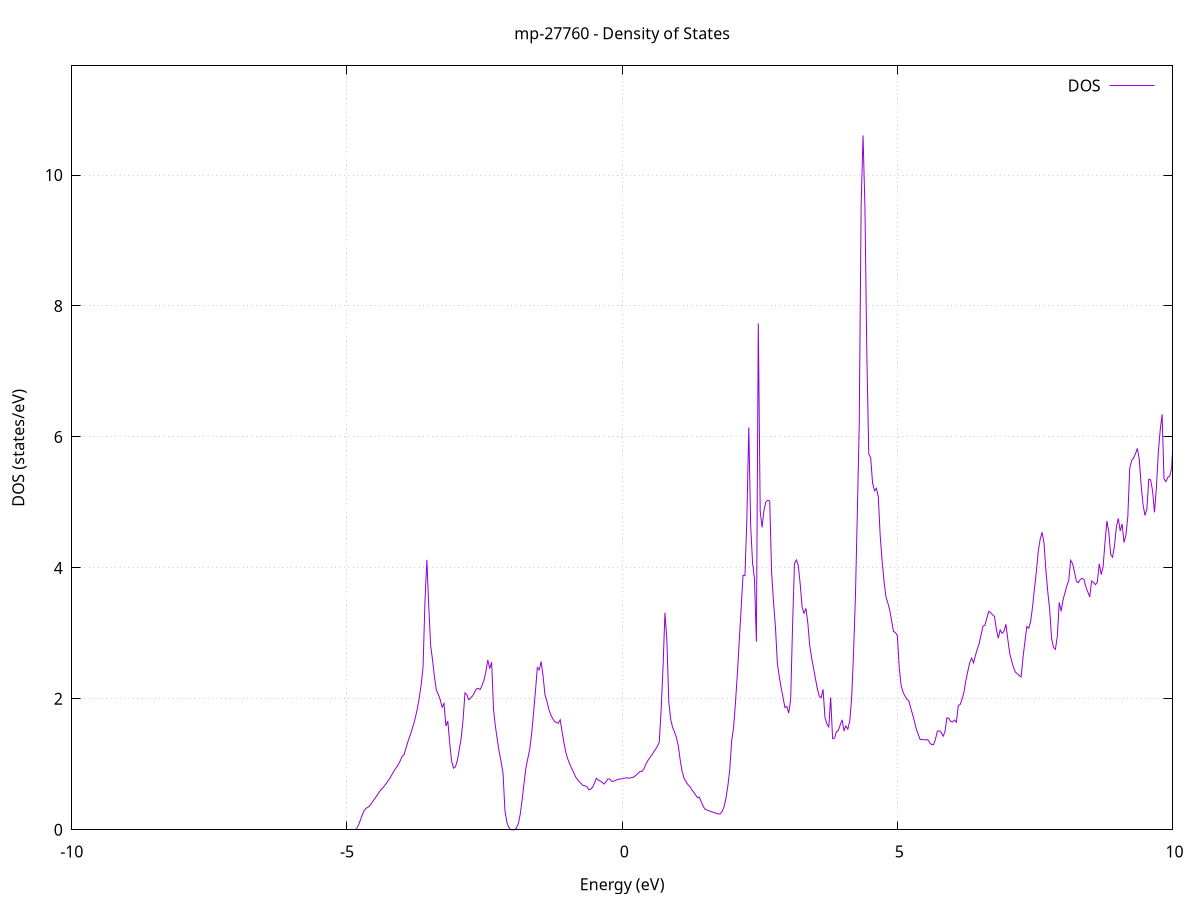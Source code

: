 set title 'mp-27760 - Density of States'
set xlabel 'Energy (eV)'
set ylabel 'DOS (states/eV)'
set grid
set xrange [-10:10]
set yrange [0:11.667]
set xzeroaxis lt -1
set terminal png size 800,600
set output 'mp-27760_dos_gnuplot.png'
plot '-' using 1:2 with lines title 'DOS'
-32.655100 0.000000
-32.620500 0.000000
-32.585900 0.000000
-32.551300 0.000000
-32.516700 0.000000
-32.482100 0.000000
-32.447500 0.000000
-32.412900 0.000000
-32.378300 0.000000
-32.343600 0.000000
-32.309000 0.000000
-32.274400 0.000000
-32.239800 0.000000
-32.205200 0.000000
-32.170600 0.000000
-32.136000 0.000000
-32.101400 0.000000
-32.066800 0.000000
-32.032200 0.000000
-31.997500 0.000000
-31.962900 0.000000
-31.928300 0.000000
-31.893700 0.000000
-31.859100 0.000000
-31.824500 0.000000
-31.789900 0.000000
-31.755300 0.000000
-31.720700 0.000000
-31.686100 0.000000
-31.651400 0.000000
-31.616800 0.000000
-31.582200 0.000000
-31.547600 0.000000
-31.513000 0.000000
-31.478400 0.000000
-31.443800 0.000000
-31.409200 0.000000
-31.374600 0.000000
-31.340000 0.000000
-31.305400 0.000000
-31.270700 0.000000
-31.236100 0.000000
-31.201500 0.000000
-31.166900 0.000000
-31.132300 0.000000
-31.097700 0.000000
-31.063100 0.000000
-31.028500 0.000000
-30.993900 0.000000
-30.959300 0.000000
-30.924600 0.000000
-30.890000 0.000000
-30.855400 0.000000
-30.820800 0.000000
-30.786200 0.000000
-30.751600 0.000000
-30.717000 0.000000
-30.682400 0.000000
-30.647800 0.000000
-30.613200 0.000000
-30.578500 0.000000
-30.543900 0.000000
-30.509300 0.000000
-30.474700 0.000000
-30.440100 0.000000
-30.405500 0.000000
-30.370900 0.000000
-30.336300 0.000000
-30.301700 0.000000
-30.267100 0.000000
-30.232400 0.000000
-30.197800 0.000000
-30.163200 0.000000
-30.128600 0.000000
-30.094000 0.000000
-30.059400 0.000000
-30.024800 0.000000
-29.990200 0.000000
-29.955600 0.000000
-29.921000 0.000000
-29.886400 0.000000
-29.851700 0.000000
-29.817100 0.000000
-29.782500 0.000000
-29.747900 0.000000
-29.713300 0.000000
-29.678700 0.000000
-29.644100 0.000000
-29.609500 0.000000
-29.574900 0.000000
-29.540300 0.000000
-29.505600 20.066400
-29.471000 0.000000
-29.436400 0.000000
-29.401800 0.000000
-29.367200 0.000000
-29.332600 0.000000
-29.298000 0.000000
-29.263400 0.000000
-29.228800 0.000000
-29.194200 0.000000
-29.159500 0.000000
-29.124900 0.000000
-29.090300 0.000000
-29.055700 0.000000
-29.021100 0.000000
-28.986500 0.000000
-28.951900 0.000000
-28.917300 0.000000
-28.882700 0.000000
-28.848100 0.000000
-28.813400 0.000000
-28.778800 0.000000
-28.744200 0.000000
-28.709600 0.000000
-28.675000 0.000000
-28.640400 0.000000
-28.605800 0.000000
-28.571200 0.000000
-28.536600 0.000000
-28.502000 0.000000
-28.467300 0.000000
-28.432700 0.000000
-28.398100 0.000000
-28.363500 0.000000
-28.328900 0.000000
-28.294300 0.000000
-28.259700 0.000000
-28.225100 0.000000
-28.190500 0.000000
-28.155900 0.000000
-28.121300 0.000000
-28.086600 0.000000
-28.052000 0.000000
-28.017400 0.000000
-27.982800 0.000000
-27.948200 0.000000
-27.913600 0.000000
-27.879000 0.000000
-27.844400 0.000000
-27.809800 0.000000
-27.775200 0.000000
-27.740500 0.000000
-27.705900 0.000000
-27.671300 0.000000
-27.636700 0.000000
-27.602100 0.000000
-27.567500 0.000000
-27.532900 0.000000
-27.498300 0.000000
-27.463700 0.000000
-27.429100 0.000000
-27.394400 0.000000
-27.359800 0.000000
-27.325200 0.000000
-27.290600 0.000000
-27.256000 0.000000
-27.221400 0.000000
-27.186800 0.000000
-27.152200 0.000000
-27.117600 0.000000
-27.083000 0.000000
-27.048300 0.000000
-27.013700 0.000000
-26.979100 0.000000
-26.944500 0.000000
-26.909900 0.000000
-26.875300 0.000000
-26.840700 0.000000
-26.806100 0.000000
-26.771500 0.000000
-26.736900 0.000000
-26.702300 0.000000
-26.667600 0.000000
-26.633000 0.000000
-26.598400 0.000000
-26.563800 0.000000
-26.529200 0.000000
-26.494600 0.000000
-26.460000 0.000000
-26.425400 0.000000
-26.390800 0.000000
-26.356200 0.000000
-26.321500 0.000000
-26.286900 0.000000
-26.252300 0.000000
-26.217700 0.000000
-26.183100 0.000000
-26.148500 0.000000
-26.113900 0.000000
-26.079300 0.000000
-26.044700 0.000000
-26.010100 0.000000
-25.975400 0.000000
-25.940800 0.000000
-25.906200 0.000000
-25.871600 0.000000
-25.837000 0.000000
-25.802400 0.000000
-25.767800 0.000000
-25.733200 0.000000
-25.698600 0.000000
-25.664000 0.000000
-25.629300 0.000000
-25.594700 0.000000
-25.560100 0.000000
-25.525500 0.000000
-25.490900 0.000000
-25.456300 0.000000
-25.421700 0.000000
-25.387100 0.000000
-25.352500 0.000000
-25.317900 0.000000
-25.283200 0.000000
-25.248600 0.000000
-25.214000 0.000000
-25.179400 0.000000
-25.144800 0.000000
-25.110200 0.000000
-25.075600 0.000000
-25.041000 0.000000
-25.006400 0.000000
-24.971800 0.000000
-24.937200 0.000000
-24.902500 0.000000
-24.867900 0.000000
-24.833300 0.000000
-24.798700 0.000000
-24.764100 0.000000
-24.729500 0.000000
-24.694900 0.000000
-24.660300 0.000000
-24.625700 0.000000
-24.591100 0.000000
-24.556400 0.000000
-24.521800 0.000000
-24.487200 0.000000
-24.452600 0.000000
-24.418000 0.000000
-24.383400 0.000000
-24.348800 0.000000
-24.314200 0.000000
-24.279600 0.000000
-24.245000 0.000000
-24.210300 0.000000
-24.175700 0.000000
-24.141100 0.000000
-24.106500 0.000000
-24.071900 0.000000
-24.037300 0.000000
-24.002700 0.000000
-23.968100 0.000000
-23.933500 0.000000
-23.898900 0.000000
-23.864200 0.000000
-23.829600 0.000000
-23.795000 0.000000
-23.760400 0.000000
-23.725800 0.000000
-23.691200 0.000000
-23.656600 0.000000
-23.622000 0.000000
-23.587400 0.000000
-23.552800 0.000000
-23.518200 0.000000
-23.483500 0.000000
-23.448900 0.000000
-23.414300 0.000000
-23.379700 0.000000
-23.345100 0.000000
-23.310500 0.000000
-23.275900 0.000000
-23.241300 0.000000
-23.206700 0.000000
-23.172100 0.000000
-23.137400 0.000000
-23.102800 0.000000
-23.068200 0.000000
-23.033600 0.000000
-22.999000 0.000000
-22.964400 0.000000
-22.929800 0.000000
-22.895200 0.000000
-22.860600 0.000000
-22.826000 0.000000
-22.791300 0.000000
-22.756700 0.000000
-22.722100 0.000000
-22.687500 0.000000
-22.652900 0.000000
-22.618300 0.000000
-22.583700 0.000000
-22.549100 0.000000
-22.514500 0.000000
-22.479900 0.000000
-22.445200 0.000000
-22.410600 0.000000
-22.376000 0.000000
-22.341400 0.000000
-22.306800 0.000000
-22.272200 0.000000
-22.237600 0.000000
-22.203000 0.000000
-22.168400 0.000000
-22.133800 0.000000
-22.099100 0.000000
-22.064500 0.000000
-22.029900 0.000000
-21.995300 0.000000
-21.960700 0.000000
-21.926100 0.000000
-21.891500 0.000000
-21.856900 0.000000
-21.822300 0.000000
-21.787700 0.000000
-21.753100 0.000000
-21.718400 0.000000
-21.683800 0.000000
-21.649200 0.000000
-21.614600 0.000000
-21.580000 0.000000
-21.545400 0.000000
-21.510800 0.000000
-21.476200 0.000000
-21.441600 0.000000
-21.407000 0.000000
-21.372300 0.000000
-21.337700 0.000000
-21.303100 0.000000
-21.268500 0.000000
-21.233900 0.000000
-21.199300 0.000000
-21.164700 0.000000
-21.130100 0.000000
-21.095500 0.000000
-21.060900 0.000000
-21.026200 0.000000
-20.991600 0.000000
-20.957000 0.000000
-20.922400 0.000000
-20.887800 0.000000
-20.853200 0.000000
-20.818600 0.000000
-20.784000 0.000000
-20.749400 0.000000
-20.714800 0.000000
-20.680100 0.000000
-20.645500 0.000000
-20.610900 0.000000
-20.576300 0.000000
-20.541700 0.000000
-20.507100 0.000000
-20.472500 0.000000
-20.437900 0.000000
-20.403300 0.000000
-20.368700 0.000000
-20.334100 0.000000
-20.299400 0.000000
-20.264800 0.000000
-20.230200 0.000000
-20.195600 0.000000
-20.161000 0.000000
-20.126400 0.000000
-20.091800 0.000000
-20.057200 0.000000
-20.022600 0.000000
-19.988000 0.000000
-19.953300 0.000000
-19.918700 0.000000
-19.884100 0.000000
-19.849500 0.000000
-19.814900 0.000000
-19.780300 0.000000
-19.745700 0.000000
-19.711100 0.000000
-19.676500 0.000000
-19.641900 0.000000
-19.607200 0.000000
-19.572600 0.000000
-19.538000 0.000000
-19.503400 0.000000
-19.468800 0.000000
-19.434200 0.000000
-19.399600 0.000000
-19.365000 0.000000
-19.330400 0.000000
-19.295800 0.000000
-19.261100 0.000000
-19.226500 0.000000
-19.191900 0.000000
-19.157300 0.000000
-19.122700 0.000000
-19.088100 0.000000
-19.053500 0.000000
-19.018900 0.000000
-18.984300 0.000000
-18.949700 0.000000
-18.915000 0.000000
-18.880400 0.000000
-18.845800 0.000000
-18.811200 0.000000
-18.776600 0.000000
-18.742000 0.000000
-18.707400 0.000000
-18.672800 0.000000
-18.638200 0.000000
-18.603600 0.000000
-18.569000 0.000000
-18.534300 0.000000
-18.499700 0.000000
-18.465100 0.000000
-18.430500 0.000000
-18.395900 0.000000
-18.361300 0.000000
-18.326700 0.000000
-18.292100 0.000000
-18.257500 0.000000
-18.222900 0.000000
-18.188200 0.000000
-18.153600 0.000000
-18.119000 0.000000
-18.084400 0.000000
-18.049800 0.000000
-18.015200 0.000000
-17.980600 0.000000
-17.946000 0.000000
-17.911400 0.000000
-17.876800 0.000000
-17.842100 0.000000
-17.807500 0.000000
-17.772900 0.000000
-17.738300 0.000000
-17.703700 0.000000
-17.669100 0.000000
-17.634500 0.000000
-17.599900 0.000000
-17.565300 0.000000
-17.530700 0.000000
-17.496000 0.000000
-17.461400 0.000000
-17.426800 0.000000
-17.392200 0.000000
-17.357600 0.000000
-17.323000 0.000000
-17.288400 0.000000
-17.253800 0.000000
-17.219200 0.000000
-17.184600 0.000000
-17.150000 0.000000
-17.115300 0.000000
-17.080700 0.000000
-17.046100 0.000000
-17.011500 0.000000
-16.976900 0.000000
-16.942300 0.000000
-16.907700 0.000000
-16.873100 0.000000
-16.838500 0.000000
-16.803900 0.000000
-16.769200 0.000000
-16.734600 0.000000
-16.700000 0.000000
-16.665400 0.000000
-16.630800 0.000000
-16.596200 0.000000
-16.561600 0.000000
-16.527000 0.000000
-16.492400 0.000000
-16.457800 0.000000
-16.423100 0.000000
-16.388500 0.000000
-16.353900 0.000000
-16.319300 0.000000
-16.284700 0.000000
-16.250100 0.000000
-16.215500 0.000000
-16.180900 0.000000
-16.146300 0.000000
-16.111700 0.000000
-16.077000 0.000000
-16.042400 0.000000
-16.007800 0.000000
-15.973200 0.000000
-15.938600 0.000000
-15.904000 0.000000
-15.869400 0.000000
-15.834800 0.000000
-15.800200 0.000000
-15.765600 0.000000
-15.730900 0.000000
-15.696300 0.000000
-15.661700 0.000000
-15.627100 0.000000
-15.592500 0.000000
-15.557900 0.000000
-15.523300 0.000000
-15.488700 0.000000
-15.454100 0.000000
-15.419500 0.000000
-15.384900 0.000000
-15.350200 0.000000
-15.315600 0.000000
-15.281000 0.000000
-15.246400 0.000000
-15.211800 0.000000
-15.177200 0.000000
-15.142600 0.000000
-15.108000 0.000000
-15.073400 0.000000
-15.038800 0.000000
-15.004100 0.000000
-14.969500 0.000000
-14.934900 0.000000
-14.900300 0.000000
-14.865700 0.000000
-14.831100 0.000000
-14.796500 0.000000
-14.761900 0.000000
-14.727300 0.000000
-14.692700 0.000000
-14.658000 0.000000
-14.623400 0.000000
-14.588800 0.000000
-14.554200 0.000000
-14.519600 0.000000
-14.485000 0.000000
-14.450400 0.000000
-14.415800 0.000000
-14.381200 0.000000
-14.346600 0.000000
-14.311900 0.000000
-14.277300 0.000000
-14.242700 0.000000
-14.208100 0.000000
-14.173500 0.000000
-14.138900 0.000000
-14.104300 0.000000
-14.069700 0.000000
-14.035100 0.000000
-14.000500 0.000000
-13.965900 0.000000
-13.931200 0.000000
-13.896600 0.000000
-13.862000 0.000000
-13.827400 0.000000
-13.792800 0.000000
-13.758200 0.000000
-13.723600 0.000000
-13.689000 0.000000
-13.654400 0.000000
-13.619800 0.000000
-13.585100 0.000000
-13.550500 0.000000
-13.515900 0.000000
-13.481300 0.000000
-13.446700 0.000000
-13.412100 0.000000
-13.377500 0.000000
-13.342900 0.000000
-13.308300 0.000000
-13.273700 0.000000
-13.239000 0.000000
-13.204400 0.000000
-13.169800 0.000000
-13.135200 0.000000
-13.100600 0.000000
-13.066000 0.000000
-13.031400 0.000000
-12.996800 0.000000
-12.962200 0.000000
-12.927600 0.000000
-12.892900 0.000000
-12.858300 0.000000
-12.823700 0.000000
-12.789100 0.000000
-12.754500 0.000000
-12.719900 0.000000
-12.685300 0.000000
-12.650700 0.000000
-12.616100 0.000000
-12.581500 0.000000
-12.546800 0.000000
-12.512200 0.000000
-12.477600 0.000000
-12.443000 0.000000
-12.408400 0.000000
-12.373800 0.000000
-12.339200 0.000000
-12.304600 0.000000
-12.270000 0.000000
-12.235400 0.000000
-12.200800 0.000000
-12.166100 0.000000
-12.131500 0.000000
-12.096900 0.000000
-12.062300 0.000000
-12.027700 0.000000
-11.993100 0.000000
-11.958500 0.000000
-11.923900 1.401100
-11.889300 11.338000
-11.854700 19.506200
-11.820000 36.933600
-11.785400 15.449100
-11.750800 21.981300
-11.716200 26.613300
-11.681600 26.625900
-11.647000 21.903800
-11.612400 46.840900
-11.577800 37.268300
-11.543200 50.231700
-11.508600 15.505500
-11.473900 0.000000
-11.439300 0.000000
-11.404700 0.000000
-11.370100 0.000000
-11.335500 0.000000
-11.300900 0.000000
-11.266300 0.000000
-11.231700 0.000000
-11.197100 0.000000
-11.162500 0.000000
-11.127800 0.000000
-11.093200 0.000000
-11.058600 0.000000
-11.024000 0.000000
-10.989400 0.000000
-10.954800 0.000000
-10.920200 0.000000
-10.885600 0.000000
-10.851000 0.000000
-10.816400 0.000000
-10.781800 0.000000
-10.747100 0.000000
-10.712500 0.000000
-10.677900 0.000000
-10.643300 0.000000
-10.608700 0.000000
-10.574100 0.000000
-10.539500 0.000000
-10.504900 0.000000
-10.470300 0.000000
-10.435700 0.000000
-10.401000 0.000000
-10.366400 0.000000
-10.331800 0.000000
-10.297200 0.000000
-10.262600 0.000000
-10.228000 0.000000
-10.193400 0.000000
-10.158800 0.000000
-10.124200 0.000000
-10.089600 0.000000
-10.054900 0.000000
-10.020300 0.000000
-9.985700 0.000000
-9.951100 0.000000
-9.916500 0.000000
-9.881900 0.000000
-9.847300 0.000000
-9.812700 0.000000
-9.778100 0.000000
-9.743500 0.000000
-9.708800 0.000000
-9.674200 0.000000
-9.639600 0.000000
-9.605000 0.000000
-9.570400 0.000000
-9.535800 0.000000
-9.501200 0.000000
-9.466600 0.000000
-9.432000 0.000000
-9.397400 0.000000
-9.362700 0.000000
-9.328100 0.000000
-9.293500 0.000000
-9.258900 0.000000
-9.224300 0.000000
-9.189700 0.000000
-9.155100 0.000000
-9.120500 0.000000
-9.085900 0.000000
-9.051300 0.000000
-9.016700 0.000000
-8.982000 0.000000
-8.947400 0.000000
-8.912800 0.000000
-8.878200 0.000000
-8.843600 0.000000
-8.809000 0.000000
-8.774400 0.000000
-8.739800 0.000000
-8.705200 0.000000
-8.670600 0.000000
-8.635900 0.000000
-8.601300 0.000000
-8.566700 0.000000
-8.532100 0.000000
-8.497500 0.000000
-8.462900 0.000000
-8.428300 0.000000
-8.393700 0.000000
-8.359100 0.000000
-8.324500 0.000000
-8.289800 0.000000
-8.255200 0.000000
-8.220600 0.000000
-8.186000 0.000000
-8.151400 0.000000
-8.116800 0.000000
-8.082200 0.000000
-8.047600 0.000000
-8.013000 0.000000
-7.978400 0.000000
-7.943700 0.000000
-7.909100 0.000000
-7.874500 0.000000
-7.839900 0.000000
-7.805300 0.000000
-7.770700 0.000000
-7.736100 0.000000
-7.701500 0.000000
-7.666900 0.000000
-7.632300 0.000000
-7.597700 0.000000
-7.563000 0.000000
-7.528400 0.000000
-7.493800 0.000000
-7.459200 0.000000
-7.424600 0.000000
-7.390000 0.000000
-7.355400 0.000000
-7.320800 0.000000
-7.286200 0.000000
-7.251600 0.000000
-7.216900 0.000000
-7.182300 0.000000
-7.147700 0.000000
-7.113100 0.000000
-7.078500 0.000000
-7.043900 0.000000
-7.009300 0.000000
-6.974700 0.000000
-6.940100 0.000000
-6.905500 0.000000
-6.870800 0.000000
-6.836200 0.000000
-6.801600 0.000000
-6.767000 0.000000
-6.732400 0.000000
-6.697800 0.000000
-6.663200 0.000000
-6.628600 0.000000
-6.594000 0.000000
-6.559400 0.000000
-6.524700 0.000000
-6.490100 0.000000
-6.455500 0.000000
-6.420900 0.000000
-6.386300 0.000000
-6.351700 0.000000
-6.317100 0.000000
-6.282500 0.000000
-6.247900 0.000000
-6.213300 0.000000
-6.178600 0.000000
-6.144000 0.000000
-6.109400 0.000000
-6.074800 0.000000
-6.040200 0.000000
-6.005600 0.000000
-5.971000 0.000000
-5.936400 0.000000
-5.901800 0.000000
-5.867200 0.000000
-5.832600 0.000000
-5.797900 0.000000
-5.763300 0.000000
-5.728700 0.000000
-5.694100 0.000000
-5.659500 0.000000
-5.624900 0.000000
-5.590300 0.000000
-5.555700 0.000000
-5.521100 0.000000
-5.486500 0.000000
-5.451800 0.000000
-5.417200 0.000000
-5.382600 0.000000
-5.348000 0.000000
-5.313400 0.000000
-5.278800 0.000000
-5.244200 0.000000
-5.209600 0.000000
-5.175000 0.000000
-5.140400 0.000000
-5.105700 0.000000
-5.071100 0.000000
-5.036500 0.000000
-5.001900 0.000000
-4.967300 0.000000
-4.932700 0.000000
-4.898100 0.000000
-4.863500 0.000000
-4.828900 0.010100
-4.794300 0.065300
-4.759600 0.138100
-4.725000 0.221000
-4.690400 0.289700
-4.655800 0.328200
-4.621200 0.341600
-4.586600 0.368600
-4.552000 0.408100
-4.517400 0.450000
-4.482800 0.489000
-4.448200 0.532200
-4.413500 0.578200
-4.378900 0.615300
-4.344300 0.644900
-4.309700 0.682400
-4.275100 0.721100
-4.240500 0.762700
-4.205900 0.808300
-4.171300 0.861400
-4.136700 0.909900
-4.102100 0.953800
-4.067500 0.996300
-4.032800 1.051100
-3.998200 1.121900
-3.963600 1.144900
-3.929000 1.245500
-3.894400 1.340800
-3.859800 1.424300
-3.825200 1.511700
-3.790600 1.605200
-3.756000 1.720000
-3.721400 1.848000
-3.686700 2.016400
-3.652100 2.209800
-3.617500 2.483600
-3.582900 3.483500
-3.548300 4.123500
-3.513700 3.411300
-3.479100 2.811600
-3.444500 2.589200
-3.409900 2.328800
-3.375300 2.132500
-3.340600 2.069500
-3.306000 1.986600
-3.271400 1.872300
-3.236800 1.929300
-3.202200 1.586000
-3.167600 1.659700
-3.133000 1.320100
-3.098400 1.049000
-3.063800 0.940400
-3.029200 0.961300
-2.994500 1.056200
-2.959900 1.223700
-2.925300 1.397900
-2.890700 1.675900
-2.856100 2.090200
-2.821500 2.061900
-2.786900 1.984700
-2.752300 2.015200
-2.717700 2.043100
-2.683100 2.096300
-2.648500 2.150300
-2.613800 2.161100
-2.579200 2.141300
-2.544600 2.207100
-2.510000 2.288300
-2.475400 2.417900
-2.440800 2.594000
-2.406200 2.462400
-2.371600 2.559100
-2.337000 1.841900
-2.302400 1.576000
-2.267700 1.373200
-2.233100 1.184000
-2.198500 1.037400
-2.163900 0.858500
-2.129300 0.289400
-2.094700 0.114200
-2.060100 0.036700
-2.025500 0.002000
-1.990900 0.000000
-1.956300 0.000300
-1.921600 0.025500
-1.887000 0.090800
-1.852400 0.234600
-1.817800 0.450100
-1.783200 0.706800
-1.748600 0.947100
-1.714000 1.087700
-1.679400 1.230700
-1.644800 1.466700
-1.610200 1.779800
-1.575500 2.116500
-1.540900 2.478600
-1.506300 2.442000
-1.471700 2.570300
-1.437100 2.351700
-1.402500 2.062600
-1.367900 1.965300
-1.333300 1.845200
-1.298700 1.757500
-1.264100 1.702900
-1.229400 1.654700
-1.194800 1.639400
-1.160200 1.627000
-1.125600 1.679400
-1.091000 1.495700
-1.056400 1.322900
-1.021800 1.177100
-0.987200 1.079300
-0.952600 1.005300
-0.918000 0.938300
-0.883400 0.877100
-0.848700 0.811000
-0.814100 0.770400
-0.779500 0.732600
-0.744900 0.706400
-0.710300 0.677200
-0.675700 0.670800
-0.641100 0.658900
-0.606500 0.612200
-0.571900 0.617400
-0.537300 0.651100
-0.502600 0.711600
-0.468000 0.786700
-0.433400 0.758800
-0.398800 0.746200
-0.364200 0.725300
-0.329600 0.698600
-0.295000 0.730800
-0.260400 0.774600
-0.225800 0.776300
-0.191200 0.739800
-0.156500 0.740500
-0.121900 0.752700
-0.087300 0.765800
-0.052700 0.775500
-0.018100 0.776500
0.016500 0.781100
0.051100 0.789800
0.085700 0.794600
0.120300 0.787100
0.154900 0.792600
0.189600 0.800100
0.224200 0.812000
0.258800 0.840600
0.293400 0.866700
0.328000 0.890300
0.362600 0.893800
0.397200 0.932500
0.431800 1.004300
0.466400 1.056200
0.501000 1.099100
0.535600 1.137400
0.570300 1.183000
0.604900 1.227000
0.639500 1.275000
0.674100 1.337000
0.708700 1.832300
0.743300 2.490100
0.777900 3.315700
0.812500 2.898800
0.847100 1.961500
0.881700 1.687900
0.916400 1.565400
0.951000 1.497100
0.985600 1.408200
1.020200 1.283400
1.054800 1.064600
1.089400 0.892300
1.124000 0.790300
1.158600 0.736500
1.193200 0.692200
1.227800 0.660800
1.262500 0.617300
1.297100 0.576200
1.331700 0.535200
1.366300 0.493200
1.400900 0.499400
1.435500 0.431400
1.470100 0.363800
1.504700 0.314200
1.539300 0.302000
1.573900 0.291000
1.608600 0.280700
1.643200 0.270600
1.677800 0.260700
1.712400 0.251100
1.747000 0.241600
1.781600 0.242900
1.816200 0.277600
1.850800 0.350000
1.885400 0.478500
1.920000 0.664900
1.954700 0.908200
1.989300 1.353900
2.023900 1.557300
2.058500 1.935100
2.093100 2.375500
2.127700 2.875200
2.162300 3.387500
2.196900 3.888300
2.231500 3.880000
2.266100 4.746600
2.300700 6.144400
2.335400 4.644000
2.370000 4.076300
2.404600 3.832900
2.439200 2.871600
2.473800 7.732300
2.508400 4.861300
2.543000 4.618800
2.577600 4.883700
2.612200 5.005300
2.646800 5.032800
2.681500 5.020800
2.716100 3.924400
2.750700 3.474600
2.785300 3.099400
2.819900 2.548800
2.854500 2.340700
2.889100 2.167000
2.923700 2.017600
2.958300 1.866800
2.992900 1.883600
3.027600 1.782100
3.062200 1.995800
3.096800 3.124600
3.131400 4.065400
3.166000 4.121400
3.200600 4.035400
3.235200 3.754800
3.269800 3.401300
3.304400 3.306100
3.339000 3.380700
3.373700 3.159900
3.408300 2.811200
3.442900 2.625700
3.477500 2.468800
3.512100 2.310100
3.546700 2.155300
3.581300 2.040600
3.615900 2.015400
3.650500 2.144900
3.685100 1.717500
3.719700 1.617800
3.754400 1.570400
3.789000 2.022700
3.823600 1.395400
3.858200 1.397300
3.892800 1.495900
3.927400 1.517700
3.962000 1.599700
3.996600 1.679500
4.031200 1.515700
4.065800 1.585100
4.100500 1.537000
4.135100 1.657900
4.169700 2.001400
4.204300 2.688300
4.238900 3.565800
4.273500 4.841900
4.308100 6.191900
4.342700 9.551000
4.377300 10.606400
4.411900 9.495600
4.446600 7.241800
4.481200 5.742700
4.515800 5.680200
4.550400 5.297100
4.585000 5.178300
4.619600 5.215500
4.654200 5.086800
4.688800 4.492700
4.723400 4.111200
4.758000 3.798700
4.792700 3.560600
4.827300 3.465000
4.861900 3.357800
4.896500 3.188500
4.931100 3.028700
4.965700 3.013300
5.000300 2.967600
5.034900 2.473300
5.069500 2.201700
5.104100 2.102200
5.138800 2.040000
5.173400 1.995400
5.208000 1.970200
5.242600 1.861400
5.277200 1.764600
5.311800 1.652700
5.346400 1.533700
5.381000 1.454300
5.415600 1.378100
5.450200 1.378000
5.484800 1.375400
5.519500 1.372900
5.554100 1.378300
5.588700 1.328700
5.623300 1.300300
5.657900 1.300200
5.692500 1.379800
5.727100 1.506300
5.761700 1.511600
5.796300 1.490300
5.830900 1.429200
5.865600 1.496600
5.900200 1.710300
5.934800 1.701900
5.969400 1.653500
6.004000 1.646700
6.038600 1.675400
6.073200 1.642600
6.107800 1.900100
6.142400 1.913500
6.177000 1.996700
6.211700 2.105500
6.246300 2.284700
6.280900 2.421900
6.315500 2.551100
6.350100 2.621700
6.384700 2.548800
6.419300 2.661500
6.453900 2.763200
6.488500 2.848000
6.523100 2.982800
6.557800 3.111200
6.592400 3.125200
6.627000 3.234500
6.661600 3.335700
6.696200 3.317300
6.730800 3.281900
6.765400 3.258800
6.800000 3.060000
6.834600 2.926600
6.869200 3.051700
6.903800 3.000300
6.938500 3.031300
6.973100 3.138500
7.007700 2.907300
7.042300 2.696100
7.076900 2.581900
7.111500 2.477600
7.146100 2.407500
7.180700 2.384800
7.215300 2.355600
7.249900 2.336000
7.284600 2.636600
7.319200 2.878200
7.353800 3.106500
7.388400 3.078000
7.423000 3.182600
7.457600 3.409900
7.492200 3.685400
7.526800 3.947600
7.561400 4.256000
7.596000 4.439000
7.630700 4.544200
7.665300 4.376200
7.699900 3.957300
7.734500 3.627600
7.769100 3.359000
7.803700 2.911800
7.838300 2.785500
7.872900 2.755900
7.907500 2.959000
7.942100 3.474700
7.976800 3.338100
8.011400 3.511800
8.046000 3.619500
8.080600 3.725700
8.115200 3.813900
8.149800 4.116300
8.184400 4.064900
8.219000 3.937800
8.253600 3.795500
8.288200 3.772300
8.322900 3.822200
8.357500 3.840500
8.392100 3.821300
8.426700 3.709100
8.461300 3.632200
8.495900 3.556700
8.530500 3.797800
8.565100 3.777900
8.599700 3.743000
8.634300 3.781600
8.668900 4.063600
8.703600 3.898200
8.738200 4.013200
8.772800 4.379200
8.807400 4.715600
8.842000 4.552400
8.876600 4.205500
8.911200 4.163400
8.945800 4.331500
8.980400 4.624700
9.015000 4.755500
9.049700 4.565400
9.084300 4.671100
9.118900 4.387800
9.153500 4.497500
9.188100 4.781000
9.222700 5.519300
9.257300 5.638900
9.291900 5.678200
9.326500 5.740000
9.361100 5.825500
9.395800 5.661400
9.430400 5.258900
9.465000 4.964600
9.499600 4.801500
9.534200 4.896200
9.568800 5.353200
9.603400 5.343300
9.638000 5.175700
9.672600 4.848100
9.707200 5.224800
9.741900 5.758300
9.776500 6.104800
9.811100 6.345800
9.845700 5.357500
9.880300 5.317900
9.914900 5.382800
9.949500 5.401700
9.984100 5.517100
10.018700 6.062700
10.053300 6.229000
10.087900 6.437700
10.122600 7.166700
10.157200 7.151900
10.191800 6.339000
10.226400 5.882100
10.261000 5.796800
10.295600 5.944600
10.330200 6.096300
10.364800 6.643600
10.399400 6.788900
10.434000 7.040500
10.468700 7.663600
10.503300 7.842800
10.537900 6.863500
10.572500 5.632800
10.607100 5.274700
10.641700 5.093600
10.676300 5.430000
10.710900 5.391400
10.745500 5.319700
10.780100 5.226900
10.814800 5.190900
10.849400 4.992000
10.884000 4.968200
10.918600 5.080200
10.953200 4.861000
10.987800 4.779900
11.022400 4.406800
11.057000 4.392100
11.091600 5.649000
11.126200 5.484000
11.160900 5.479200
11.195500 5.398000
11.230100 5.082800
11.264700 4.748300
11.299300 4.458900
11.333900 4.576300
11.368500 4.553700
11.403100 4.314300
11.437700 4.291700
11.472300 4.322800
11.507000 3.981200
11.541600 3.950800
11.576200 3.847400
11.610800 3.495500
11.645400 3.544100
11.680000 3.690600
11.714600 4.107100
11.749200 5.115800
11.783800 6.636900
11.818400 5.598900
11.853000 5.729900
11.887700 5.919200
11.922300 5.672000
11.956900 5.462400
11.991500 4.780800
12.026100 4.405400
12.060700 4.088900
12.095300 3.834000
12.129900 3.767900
12.164500 3.789500
12.199100 3.796100
12.233800 3.804200
12.268400 3.964400
12.303000 4.138900
12.337600 4.264400
12.372200 4.073800
12.406800 3.976400
12.441400 3.909300
12.476000 3.883700
12.510600 3.931500
12.545200 4.533600
12.579900 4.739100
12.614500 4.461000
12.649100 4.348600
12.683700 4.324200
12.718300 4.392800
12.752900 4.512300
12.787500 4.432300
12.822100 4.473300
12.856700 4.577500
12.891300 4.617800
12.926000 4.899500
12.960600 4.742400
12.995200 4.884600
13.029800 5.232700
13.064400 5.122800
13.099000 5.096800
13.133600 5.064300
13.168200 4.735700
13.202800 4.227000
13.237400 3.951900
13.272000 3.866000
13.306700 3.915600
13.341300 4.092600
13.375900 4.743900
13.410500 4.002100
13.445100 3.530600
13.479700 3.317500
13.514300 3.096900
13.548900 2.939800
13.583500 2.966400
13.618100 3.055300
13.652800 3.213900
13.687400 3.482900
13.722000 3.770400
13.756600 3.995800
13.791200 3.854800
13.825800 3.630000
13.860400 3.533300
13.895000 3.764900
13.929600 3.621200
13.964200 3.164600
13.998900 5.972800
14.033500 5.682800
14.068100 4.718900
14.102700 4.102400
14.137300 3.897500
14.171900 3.963200
14.206500 3.597900
14.241100 3.489700
14.275700 3.305100
14.310300 3.056200
14.345000 2.633300
14.379600 2.146100
14.414200 2.079300
14.448800 2.445300
14.483400 3.043900
14.518000 3.722400
14.552600 4.589200
14.587200 4.735200
14.621800 4.707000
14.656400 4.495500
14.691100 4.243900
14.725700 4.783700
14.760300 4.156000
14.794900 3.670800
14.829500 3.673400
14.864100 3.536700
14.898700 3.342300
14.933300 3.306400
14.967900 3.278600
15.002500 3.231200
15.037100 3.474300
15.071800 3.876700
15.106400 3.854500
15.141000 3.792400
15.175600 3.747800
15.210200 3.669800
15.244800 3.607500
15.279400 3.523600
15.314000 3.781200
15.348600 4.068800
15.383200 3.691400
15.417900 3.096900
15.452500 2.693900
15.487100 2.551800
15.521700 2.740400
15.556300 3.071400
15.590900 3.164400
15.625500 3.416000
15.660100 3.627200
15.694700 3.802800
15.729300 4.005600
15.764000 4.211200
15.798600 4.652800
15.833200 5.395900
15.867800 4.317000
15.902400 4.201900
15.937000 4.434600
15.971600 4.963600
16.006200 5.136700
16.040800 5.281300
16.075400 4.656200
16.110100 4.991300
16.144700 4.211500
16.179300 3.696300
16.213900 3.196600
16.248500 3.019300
16.283100 2.962600
16.317700 2.842500
16.352300 3.025200
16.386900 3.350400
16.421500 3.873300
16.456100 4.343500
16.490800 4.243200
16.525400 3.939800
16.560000 3.790500
16.594600 3.699500
16.629200 3.767800
16.663800 3.776900
16.698400 3.731400
16.733000 3.636100
16.767600 3.432800
16.802200 3.148500
16.836900 2.753600
16.871500 2.769500
16.906100 2.918300
16.940700 3.279700
16.975300 4.418500
17.009900 4.375700
17.044500 4.950000
17.079100 5.230300
17.113700 5.000000
17.148300 4.668400
17.183000 4.438400
17.217600 4.254400
17.252200 4.045500
17.286800 3.393100
17.321400 3.297700
17.356000 3.676300
17.390600 3.947100
17.425200 4.673700
17.459800 4.898600
17.494400 5.984700
17.529100 4.857300
17.563700 4.130900
17.598300 3.807400
17.632900 3.731400
17.667500 3.688300
17.702100 3.642000
17.736700 3.622100
17.771300 3.601800
17.805900 3.627600
17.840500 3.697900
17.875200 3.738800
17.909800 4.138900
17.944400 3.972000
17.979000 3.874500
18.013600 3.906500
18.048200 4.107900
18.082800 4.518100
18.117400 5.646900
18.152000 4.753400
18.186600 4.972900
18.221200 5.716800
18.255900 5.492500
18.290500 4.274200
18.325100 4.091400
18.359700 4.417800
18.394300 4.721400
18.428900 4.088300
18.463500 4.307700
18.498100 4.187300
18.532700 4.207500
18.567300 4.086200
18.602000 4.030800
18.636600 4.001100
18.671200 4.482300
18.705800 4.578900
18.740400 4.469300
18.775000 4.604700
18.809600 4.150100
18.844200 4.372900
18.878800 3.585000
18.913400 3.752600
18.948100 3.901600
18.982700 3.712100
19.017300 3.990700
19.051900 4.240000
19.086500 4.126700
19.121100 4.137800
19.155700 4.247600
19.190300 4.449000
19.224900 4.760700
19.259500 4.566800
19.294200 5.551700
19.328800 5.380600
19.363400 5.856900
19.398000 5.747300
19.432600 5.385300
19.467200 5.196400
19.501800 5.034800
19.536400 4.728300
19.571000 4.737400
19.605600 4.748500
19.640200 4.743300
19.674900 4.811200
19.709500 4.183100
19.744100 3.528700
19.778700 3.539600
19.813300 3.603000
19.847900 4.024200
19.882500 4.314600
19.917100 4.321400
19.951700 4.338600
19.986300 5.214900
20.021000 4.891700
20.055600 4.754100
20.090200 4.796400
20.124800 4.874100
20.159400 4.956100
20.194000 5.058300
20.228600 4.867200
20.263200 4.637100
20.297800 4.614900
20.332400 4.532500
20.367100 4.502500
20.401700 4.428800
20.436300 4.304400
20.470900 4.219900
20.505500 4.207400
20.540100 4.223800
20.574700 4.235600
20.609300 4.204900
20.643900 3.952800
20.678500 3.977200
20.713200 3.947100
20.747800 3.783700
20.782400 3.777800
20.817000 3.748900
20.851600 3.732200
20.886200 3.767500
20.920800 3.884600
20.955400 4.196400
20.990000 4.585000
21.024600 4.851200
21.059300 4.414900
21.093900 4.326800
21.128500 4.505100
21.163100 4.690400
21.197700 4.653200
21.232300 5.688100
21.266900 4.901300
21.301500 4.667600
21.336100 4.515700
21.370700 4.520200
21.405300 4.509800
21.440000 4.593500
21.474600 3.971200
21.509200 3.979600
21.543800 4.298700
21.578400 4.512900
21.613000 4.689700
21.647600 4.854700
21.682200 5.085700
21.716800 5.470200
21.751400 5.714600
21.786100 5.903000
21.820700 5.803700
21.855300 5.336500
21.889900 5.072500
21.924500 4.515600
21.959100 4.168400
21.993700 3.934200
22.028300 3.786000
22.062900 3.982800
22.097500 4.022300
22.132200 3.852200
22.166800 3.718800
22.201400 3.680300
22.236000 3.931800
22.270600 4.116800
22.305200 4.684900
22.339800 4.498700
22.374400 4.399300
22.409000 4.481200
22.443600 4.643200
22.478300 4.864600
22.512900 5.405600
22.547500 6.174400
22.582100 5.998900
22.616700 5.099800
22.651300 4.687300
22.685900 4.750000
22.720500 4.540800
22.755100 4.688000
22.789700 5.090100
22.824300 5.050500
22.859000 5.049200
22.893600 5.406300
22.928200 5.819600
22.962800 6.359200
22.997400 6.453700
23.032000 6.226900
23.066600 6.031800
23.101200 5.934200
23.135800 5.681300
23.170400 5.488400
23.205100 5.386200
23.239700 5.851700
23.274300 5.363500
23.308900 5.100000
23.343500 4.846000
23.378100 4.702000
23.412700 4.582100
23.447300 4.567400
23.481900 4.580400
23.516500 4.502400
23.551200 4.432100
23.585800 4.423800
23.620400 4.436500
23.655000 4.394000
23.689600 4.337200
23.724200 4.217400
23.758800 4.151300
23.793400 4.211100
23.828000 4.370300
23.862600 4.582700
23.897300 4.557500
23.931900 4.521800
23.966500 4.573100
24.001100 4.584900
24.035700 4.520800
24.070300 4.324700
24.104900 4.287100
24.139500 4.363400
24.174100 4.542500
24.208700 4.801000
24.243400 4.956900
24.278000 5.080300
24.312600 4.742400
24.347200 4.718500
24.381800 4.761300
24.416400 5.063400
24.451000 5.226200
24.485600 4.724900
24.520200 4.474600
24.554800 4.384100
24.589400 4.715500
24.624100 4.771400
24.658700 4.651200
24.693300 4.527900
24.727900 4.736900
24.762500 5.360000
24.797100 5.057100
24.831700 5.247400
24.866300 5.290400
24.900900 5.297300
24.935500 5.183400
24.970200 5.123200
25.004800 5.132700
25.039400 5.359900
25.074000 5.941400
25.108600 6.259400
25.143200 6.046500
25.177800 5.526600
25.212400 5.232900
25.247000 4.811300
25.281600 4.548900
25.316300 4.409700
25.350900 4.289600
25.385500 4.172600
25.420100 4.294400
25.454700 4.267600
25.489300 4.260800
25.523900 4.273300
25.558500 4.326400
25.593100 4.320800
25.627700 4.558100
25.662400 4.369300
25.697000 4.294200
25.731600 4.466200
25.766200 4.029100
25.800800 4.115400
25.835400 4.325800
25.870000 4.217800
25.904600 3.970400
25.939200 3.747500
25.973800 3.708200
26.008500 3.704400
26.043100 3.880000
26.077700 3.997900
26.112300 3.951100
26.146900 4.112000
26.181500 4.383400
26.216100 4.671300
26.250700 5.346200
26.285300 6.061100
26.319900 6.428600
26.354500 6.726100
26.389200 6.069800
26.423800 5.793200
26.458400 5.511700
26.493000 5.549300
26.527600 5.344500
26.562200 5.260900
26.596800 4.999800
26.631400 4.786800
26.666000 4.923100
26.700600 5.152600
26.735300 5.311600
26.769900 5.243100
26.804500 5.420600
26.839100 5.308500
26.873700 5.193000
26.908300 5.170200
26.942900 5.249300
26.977500 5.388400
27.012100 5.555400
27.046700 5.320700
27.081400 5.119400
27.116000 5.116400
27.150600 5.248800
27.185200 5.120400
27.219800 5.156600
27.254400 5.687700
27.289000 5.648700
27.323600 5.589800
27.358200 4.766000
27.392800 4.515200
27.427500 4.162400
27.462100 4.094600
27.496700 4.036700
27.531300 4.068000
27.565900 5.106600
27.600500 5.609200
27.635100 6.353400
27.669700 6.306700
27.704300 5.771700
27.738900 5.436200
27.773500 5.176900
27.808200 5.083000
27.842800 5.317200
27.877400 5.307900
27.912000 5.310300
27.946600 5.536800
27.981200 5.972400
28.015800 5.719400
28.050400 5.064800
28.085000 4.692500
28.119600 4.883500
28.154300 5.139200
28.188900 5.519000
28.223500 6.263100
28.258100 6.391600
28.292700 6.445100
28.327300 6.653800
28.361900 6.513900
28.396500 6.422700
28.431100 6.379500
28.465700 6.462000
28.500400 5.748900
28.535000 5.210400
28.569600 5.244000
28.604200 5.563400
28.638800 5.761900
28.673400 5.774000
28.708000 5.830400
28.742600 6.334800
28.777200 6.118700
28.811800 5.781300
28.846500 5.869000
28.881100 5.766400
28.915700 6.434800
28.950300 6.333700
28.984900 6.459700
29.019500 5.993000
29.054100 6.075200
29.088700 6.565400
29.123300 6.926300
29.157900 6.668000
29.192600 6.590900
29.227200 6.362400
29.261800 5.284700
29.296400 4.823400
29.331000 5.427500
29.365600 5.071700
29.400200 5.622300
29.434800 5.495900
29.469400 5.573300
29.504000 6.113400
29.538600 5.795600
29.573300 5.302100
29.607900 4.899700
29.642500 4.634700
29.677100 4.720600
29.711700 4.697100
29.746300 4.658500
29.780900 4.655800
29.815500 4.746600
29.850100 5.253700
29.884700 5.612900
29.919400 6.119700
29.954000 6.165900
29.988600 6.019800
30.023200 5.927000
30.057800 5.719100
30.092400 5.094500
30.127000 4.697500
30.161600 4.931600
30.196200 5.790300
30.230800 6.192800
30.265500 6.444600
30.300100 6.898200
30.334700 5.702800
30.369300 4.957700
30.403900 4.804700
30.438500 4.727400
30.473100 4.902600
30.507700 5.375400
30.542300 5.747800
30.576900 6.178200
30.611600 6.454900
30.646200 6.430800
30.680800 5.732700
30.715400 5.427000
30.750000 5.567900
30.784600 5.456700
30.819200 5.329000
30.853800 5.512300
30.888400 5.316000
30.923000 5.185500
30.957600 5.176700
30.992300 4.957800
31.026900 5.112100
31.061500 6.038700
31.096100 5.759400
31.130700 5.844100
31.165300 5.900200
31.199900 6.125700
31.234500 6.448500
31.269100 5.971300
31.303700 5.638500
31.338400 5.820900
31.373000 6.150300
31.407600 6.063100
31.442200 6.024400
31.476800 6.140200
31.511400 6.076900
31.546000 5.561900
31.580600 5.460100
31.615200 5.474600
31.649800 5.867200
31.684500 5.885400
31.719100 5.879800
31.753700 5.889400
31.788300 6.167300
31.822900 6.556000
31.857500 6.618700
31.892100 6.513800
31.926700 6.579300
31.961300 6.812000
31.995900 6.621300
32.030600 6.285800
32.065200 6.001600
32.099800 5.907800
32.134400 5.775500
32.169000 5.645400
32.203600 5.379400
32.238200 5.021700
32.272800 4.940700
32.307400 4.792600
32.342000 4.672000
32.376700 4.630500
32.411300 4.627000
32.445900 4.649300
32.480500 4.777900
32.515100 4.680200
32.549700 3.821300
32.584300 3.427100
32.618900 3.397200
32.653500 3.506900
32.688100 3.403900
32.722700 2.901100
32.757400 2.529800
32.792000 2.077900
32.826600 1.551700
32.861200 1.163100
32.895800 0.915000
32.930400 0.755400
32.965000 0.632800
32.999600 0.526900
33.034200 0.442400
33.068800 0.338700
33.103500 0.224500
33.138100 0.126900
33.172700 0.078800
33.207300 0.061900
33.241900 0.047500
33.276500 0.034300
33.311100 0.021900
33.345700 0.010400
33.380300 0.002800
33.414900 0.000000
33.449600 0.000000
33.484200 0.000000
33.518800 0.000000
33.553400 0.000000
33.588000 0.000000
33.622600 0.000000
33.657200 0.000000
33.691800 0.000000
33.726400 0.000000
33.761000 0.000000
33.795700 0.000000
33.830300 0.000000
33.864900 0.000000
33.899500 0.000000
33.934100 0.000000
33.968700 0.000000
34.003300 0.000000
34.037900 0.000000
34.072500 0.000000
34.107100 0.000000
34.141700 0.000000
34.176400 0.000000
34.211000 0.000000
34.245600 0.000000
34.280200 0.000000
34.314800 0.000000
34.349400 0.000000
34.384000 0.000000
34.418600 0.000000
34.453200 0.000000
34.487800 0.000000
34.522500 0.000000
34.557100 0.000000
34.591700 0.000000
34.626300 0.000000
34.660900 0.000000
34.695500 0.000000
34.730100 0.000000
34.764700 0.000000
34.799300 0.000000
34.833900 0.000000
34.868600 0.000000
34.903200 0.000000
34.937800 0.000000
34.972400 0.000000
35.007000 0.000000
35.041600 0.000000
35.076200 0.000000
35.110800 0.000000
35.145400 0.000000
35.180000 0.000000
35.214700 0.000000
35.249300 0.000000
35.283900 0.000000
35.318500 0.000000
35.353100 0.000000
35.387700 0.000000
35.422300 0.000000
35.456900 0.000000
35.491500 0.000000
35.526100 0.000000
35.560800 0.000000
35.595400 0.000000
35.630000 0.000000
35.664600 0.000000
35.699200 0.000000
35.733800 0.000000
35.768400 0.000000
35.803000 0.000000
35.837600 0.000000
35.872200 0.000000
35.906800 0.000000
35.941500 0.000000
35.976100 0.000000
36.010700 0.000000
36.045300 0.000000
36.079900 0.000000
36.114500 0.000000
36.149100 0.000000
36.183700 0.000000
36.218300 0.000000
36.252900 0.000000
36.287600 0.000000
36.322200 0.000000
36.356800 0.000000
36.391400 0.000000
36.426000 0.000000
36.460600 0.000000
36.495200 0.000000
36.529800 0.000000
36.564400 0.000000
e
